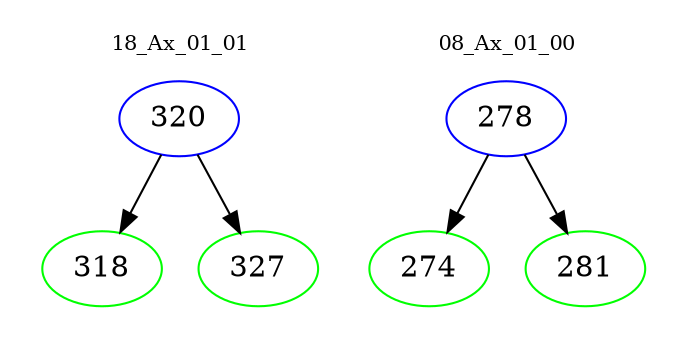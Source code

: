 digraph{
subgraph cluster_0 {
color = white
label = "18_Ax_01_01";
fontsize=10;
T0_320 [label="320", color="blue"]
T0_320 -> T0_318 [color="black"]
T0_318 [label="318", color="green"]
T0_320 -> T0_327 [color="black"]
T0_327 [label="327", color="green"]
}
subgraph cluster_1 {
color = white
label = "08_Ax_01_00";
fontsize=10;
T1_278 [label="278", color="blue"]
T1_278 -> T1_274 [color="black"]
T1_274 [label="274", color="green"]
T1_278 -> T1_281 [color="black"]
T1_281 [label="281", color="green"]
}
}

